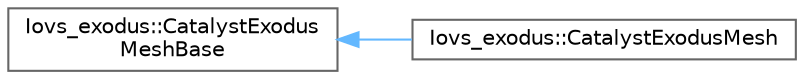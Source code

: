 digraph "Graphical Class Hierarchy"
{
 // INTERACTIVE_SVG=YES
 // LATEX_PDF_SIZE
  bgcolor="transparent";
  edge [fontname=Helvetica,fontsize=10,labelfontname=Helvetica,labelfontsize=10];
  node [fontname=Helvetica,fontsize=10,shape=box,height=0.2,width=0.4];
  rankdir="LR";
  Node0 [id="Node000000",label="Iovs_exodus::CatalystExodus\lMeshBase",height=0.2,width=0.4,color="grey40", fillcolor="white", style="filled",URL="$classIovs__exodus_1_1CatalystExodusMeshBase.html",tooltip=" "];
  Node0 -> Node1 [id="edge307_Node000000_Node000001",dir="back",color="steelblue1",style="solid",tooltip=" "];
  Node1 [id="Node000001",label="Iovs_exodus::CatalystExodusMesh",height=0.2,width=0.4,color="grey40", fillcolor="white", style="filled",URL="$classIovs__exodus_1_1CatalystExodusMesh.html",tooltip=" "];
}
